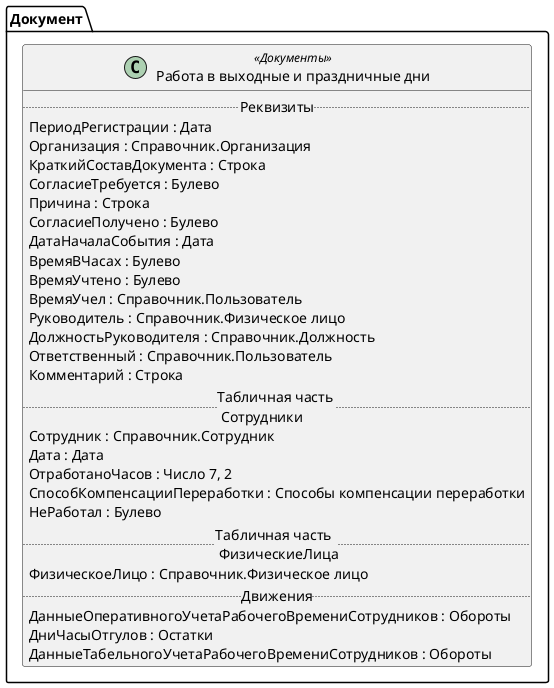 ﻿@startuml РаботаВВыходныеИПраздничныеДни
'!include templates.wsd
'..\include templates.wsd
class Документ.РаботаВВыходныеИПраздничныеДни as "Работа в выходные и праздничные дни" <<Документы>>
{
..Реквизиты..
ПериодРегистрации : Дата
Организация : Справочник.Организация
КраткийСоставДокумента : Строка
СогласиеТребуется : Булево
Причина : Строка
СогласиеПолучено : Булево
ДатаНачалаСобытия : Дата
ВремяВЧасах : Булево
ВремяУчтено : Булево
ВремяУчел : Справочник.Пользователь
Руководитель : Справочник.Физическое лицо
ДолжностьРуководителя : Справочник.Должность
Ответственный : Справочник.Пользователь
Комментарий : Строка
..Табличная часть \n Сотрудники..
Сотрудник : Справочник.Сотрудник
Дата : Дата
ОтработаноЧасов : Число 7, 2
СпособКомпенсацииПереработки : Способы компенсации переработки
НеРаботал : Булево
..Табличная часть \n ФизическиеЛица..
ФизическоеЛицо : Справочник.Физическое лицо
..Движения..
ДанныеОперативногоУчетаРабочегоВремениСотрудников : Обороты
ДниЧасыОтгулов : Остатки
ДанныеТабельногоУчетаРабочегоВремениСотрудников : Обороты
}
@enduml
